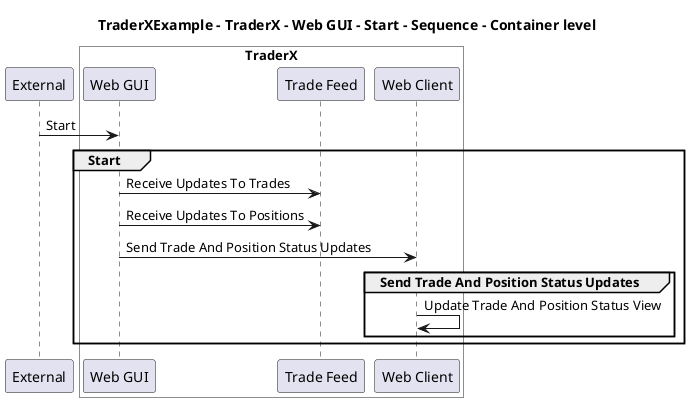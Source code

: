 @startuml

title TraderXExample - TraderX - Web GUI - Start - Sequence - Container level

participant "External" as C4InterFlow.SoftwareSystems.ExternalSystem

box "TraderX" #White
    participant "Web GUI" as TraderXExample.SoftwareSystems.TraderX.Containers.WebGUI
    participant "Trade Feed" as TraderXExample.SoftwareSystems.TraderX.Containers.TradeFeed
    participant "Web Client" as TraderXExample.SoftwareSystems.TraderX.Containers.WebClient
end box


C4InterFlow.SoftwareSystems.ExternalSystem -> TraderXExample.SoftwareSystems.TraderX.Containers.WebGUI : Start
group Start
TraderXExample.SoftwareSystems.TraderX.Containers.WebGUI -> TraderXExample.SoftwareSystems.TraderX.Containers.TradeFeed : Receive Updates To Trades
TraderXExample.SoftwareSystems.TraderX.Containers.WebGUI -> TraderXExample.SoftwareSystems.TraderX.Containers.TradeFeed : Receive Updates To Positions
TraderXExample.SoftwareSystems.TraderX.Containers.WebGUI -> TraderXExample.SoftwareSystems.TraderX.Containers.WebClient : Send Trade And Position Status Updates
group Send Trade And Position Status Updates
TraderXExample.SoftwareSystems.TraderX.Containers.WebClient -> TraderXExample.SoftwareSystems.TraderX.Containers.WebClient : Update Trade And Position Status View
end
end


@enduml
